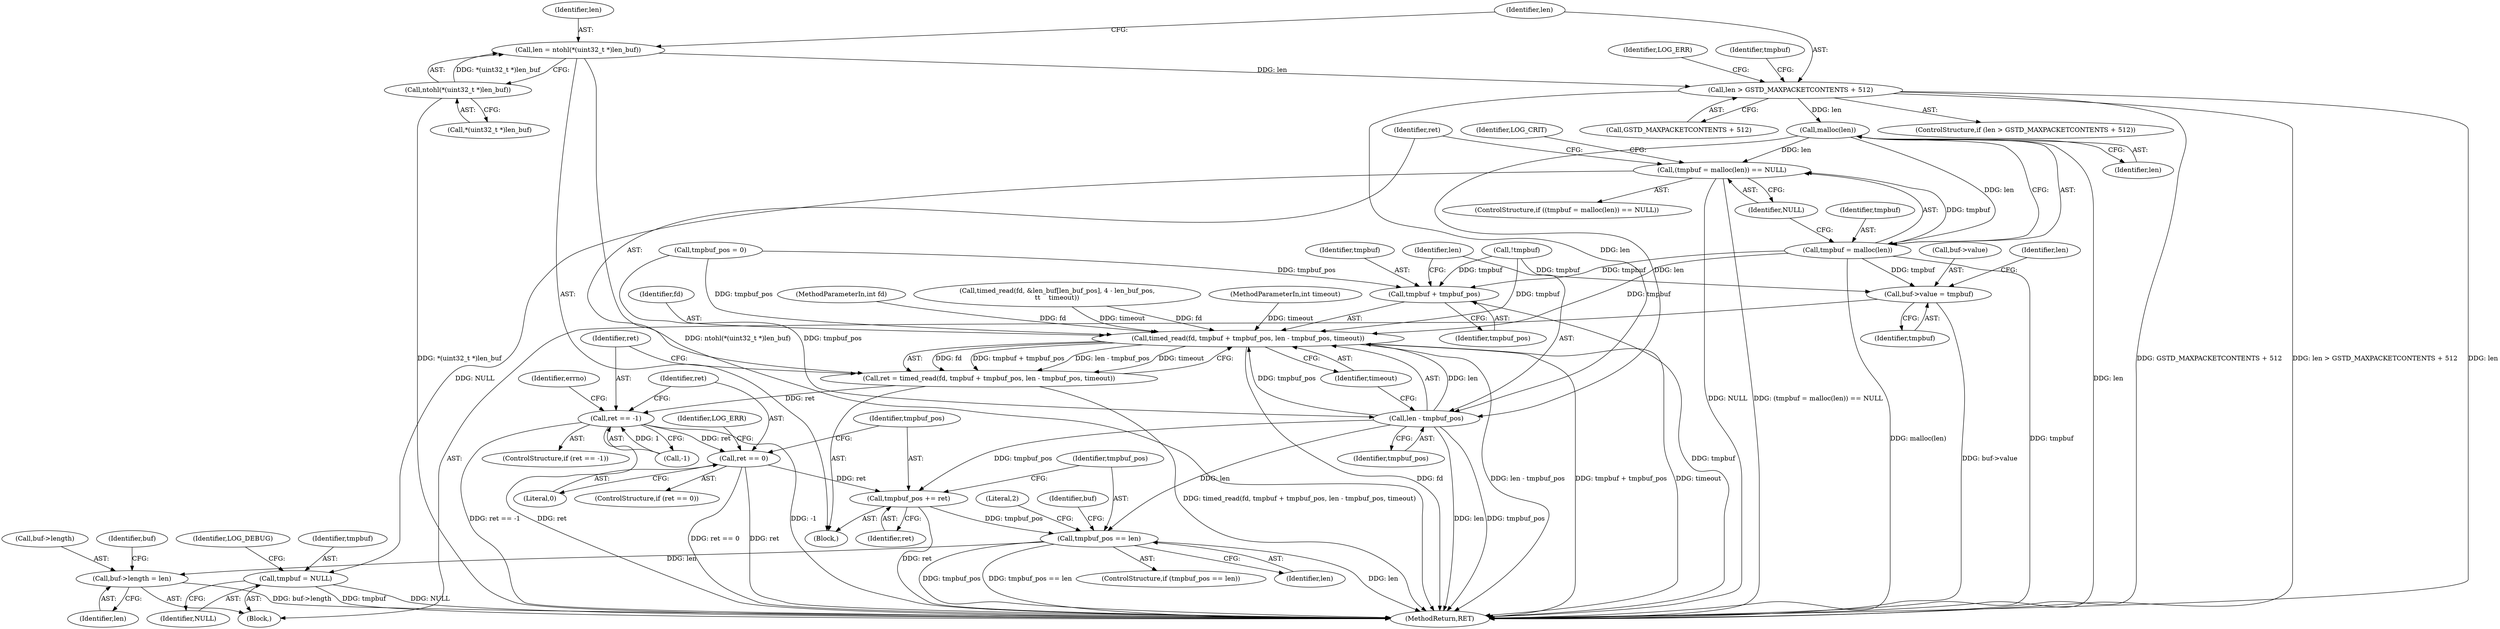 digraph "0_knc_f237f3e09ecbaf59c897f5046538a7b1a3fa40c1_0@API" {
"1000239" [label="(Call,malloc(len))"];
"1000217" [label="(Call,len > GSTD_MAXPACKETCONTENTS + 512)"];
"1000209" [label="(Call,len = ntohl(*(uint32_t *)len_buf))"];
"1000211" [label="(Call,ntohl(*(uint32_t *)len_buf))"];
"1000236" [label="(Call,(tmpbuf = malloc(len)) == NULL)"];
"1000326" [label="(Call,tmpbuf = NULL)"];
"1000237" [label="(Call,tmpbuf = malloc(len))"];
"1000253" [label="(Call,timed_read(fd, tmpbuf + tmpbuf_pos, len - tmpbuf_pos, timeout))"];
"1000251" [label="(Call,ret = timed_read(fd, tmpbuf + tmpbuf_pos, len - tmpbuf_pos, timeout))"];
"1000263" [label="(Call,ret == -1)"];
"1000289" [label="(Call,ret == 0)"];
"1000301" [label="(Call,tmpbuf_pos += ret)"];
"1000305" [label="(Call,tmpbuf_pos == len)"];
"1000309" [label="(Call,buf->length = len)"];
"1000255" [label="(Call,tmpbuf + tmpbuf_pos)"];
"1000314" [label="(Call,buf->value = tmpbuf)"];
"1000258" [label="(Call,len - tmpbuf_pos)"];
"1000307" [label="(Identifier,len)"];
"1000265" [label="(Call,-1)"];
"1000326" [label="(Call,tmpbuf = NULL)"];
"1000109" [label="(MethodParameterIn,int timeout)"];
"1000111" [label="(Block,)"];
"1000219" [label="(Call,GSTD_MAXPACKETCONTENTS + 512)"];
"1000244" [label="(Identifier,LOG_CRIT)"];
"1000308" [label="(Block,)"];
"1000302" [label="(Identifier,tmpbuf_pos)"];
"1000291" [label="(Literal,0)"];
"1000235" [label="(ControlStructure,if ((tmpbuf = malloc(len)) == NULL))"];
"1000340" [label="(Literal,2)"];
"1000303" [label="(Identifier,ret)"];
"1000237" [label="(Call,tmpbuf = malloc(len))"];
"1000232" [label="(Call,!tmpbuf)"];
"1000264" [label="(Identifier,ret)"];
"1000288" [label="(ControlStructure,if (ret == 0))"];
"1000251" [label="(Call,ret = timed_read(fd, tmpbuf + tmpbuf_pos, len - tmpbuf_pos, timeout))"];
"1000315" [label="(Call,buf->value)"];
"1000127" [label="(Call,tmpbuf_pos = 0)"];
"1000212" [label="(Call,*(uint32_t *)len_buf)"];
"1000240" [label="(Identifier,len)"];
"1000236" [label="(Call,(tmpbuf = malloc(len)) == NULL)"];
"1000253" [label="(Call,timed_read(fd, tmpbuf + tmpbuf_pos, len - tmpbuf_pos, timeout))"];
"1000258" [label="(Call,len - tmpbuf_pos)"];
"1000311" [label="(Identifier,buf)"];
"1000256" [label="(Identifier,tmpbuf)"];
"1000255" [label="(Call,tmpbuf + tmpbuf_pos)"];
"1000328" [label="(Identifier,NULL)"];
"1000304" [label="(ControlStructure,if (tmpbuf_pos == len))"];
"1000254" [label="(Identifier,fd)"];
"1000260" [label="(Identifier,tmpbuf_pos)"];
"1000262" [label="(ControlStructure,if (ret == -1))"];
"1000320" [label="(Identifier,len)"];
"1000301" [label="(Call,tmpbuf_pos += ret)"];
"1000257" [label="(Identifier,tmpbuf_pos)"];
"1000211" [label="(Call,ntohl(*(uint32_t *)len_buf))"];
"1000318" [label="(Identifier,tmpbuf)"];
"1000263" [label="(Call,ret == -1)"];
"1000241" [label="(Identifier,NULL)"];
"1000306" [label="(Identifier,tmpbuf_pos)"];
"1000216" [label="(ControlStructure,if (len > GSTD_MAXPACKETCONTENTS + 512))"];
"1000294" [label="(Identifier,LOG_ERR)"];
"1000238" [label="(Identifier,tmpbuf)"];
"1000224" [label="(Identifier,LOG_ERR)"];
"1000239" [label="(Call,malloc(len))"];
"1000217" [label="(Call,len > GSTD_MAXPACKETCONTENTS + 512)"];
"1000310" [label="(Call,buf->length)"];
"1000259" [label="(Identifier,len)"];
"1000210" [label="(Identifier,len)"];
"1000313" [label="(Identifier,len)"];
"1000289" [label="(Call,ret == 0)"];
"1000218" [label="(Identifier,len)"];
"1000107" [label="(MethodParameterIn,int fd)"];
"1000261" [label="(Identifier,timeout)"];
"1000341" [label="(MethodReturn,RET)"];
"1000271" [label="(Identifier,errno)"];
"1000252" [label="(Identifier,ret)"];
"1000233" [label="(Identifier,tmpbuf)"];
"1000209" [label="(Call,len = ntohl(*(uint32_t *)len_buf))"];
"1000330" [label="(Identifier,LOG_DEBUG)"];
"1000316" [label="(Identifier,buf)"];
"1000146" [label="(Call,timed_read(fd, &len_buf[len_buf_pos], 4 - len_buf_pos,\n\t\t    timeout))"];
"1000314" [label="(Call,buf->value = tmpbuf)"];
"1000309" [label="(Call,buf->length = len)"];
"1000305" [label="(Call,tmpbuf_pos == len)"];
"1000327" [label="(Identifier,tmpbuf)"];
"1000290" [label="(Identifier,ret)"];
"1000239" -> "1000237"  [label="AST: "];
"1000239" -> "1000240"  [label="CFG: "];
"1000240" -> "1000239"  [label="AST: "];
"1000237" -> "1000239"  [label="CFG: "];
"1000239" -> "1000341"  [label="DDG: len"];
"1000239" -> "1000236"  [label="DDG: len"];
"1000239" -> "1000237"  [label="DDG: len"];
"1000217" -> "1000239"  [label="DDG: len"];
"1000239" -> "1000258"  [label="DDG: len"];
"1000217" -> "1000216"  [label="AST: "];
"1000217" -> "1000219"  [label="CFG: "];
"1000218" -> "1000217"  [label="AST: "];
"1000219" -> "1000217"  [label="AST: "];
"1000224" -> "1000217"  [label="CFG: "];
"1000233" -> "1000217"  [label="CFG: "];
"1000217" -> "1000341"  [label="DDG: GSTD_MAXPACKETCONTENTS + 512"];
"1000217" -> "1000341"  [label="DDG: len > GSTD_MAXPACKETCONTENTS + 512"];
"1000217" -> "1000341"  [label="DDG: len"];
"1000209" -> "1000217"  [label="DDG: len"];
"1000217" -> "1000258"  [label="DDG: len"];
"1000209" -> "1000111"  [label="AST: "];
"1000209" -> "1000211"  [label="CFG: "];
"1000210" -> "1000209"  [label="AST: "];
"1000211" -> "1000209"  [label="AST: "];
"1000218" -> "1000209"  [label="CFG: "];
"1000209" -> "1000341"  [label="DDG: ntohl(*(uint32_t *)len_buf)"];
"1000211" -> "1000209"  [label="DDG: *(uint32_t *)len_buf"];
"1000211" -> "1000212"  [label="CFG: "];
"1000212" -> "1000211"  [label="AST: "];
"1000211" -> "1000341"  [label="DDG: *(uint32_t *)len_buf"];
"1000236" -> "1000235"  [label="AST: "];
"1000236" -> "1000241"  [label="CFG: "];
"1000237" -> "1000236"  [label="AST: "];
"1000241" -> "1000236"  [label="AST: "];
"1000244" -> "1000236"  [label="CFG: "];
"1000252" -> "1000236"  [label="CFG: "];
"1000236" -> "1000341"  [label="DDG: (tmpbuf = malloc(len)) == NULL"];
"1000236" -> "1000341"  [label="DDG: NULL"];
"1000237" -> "1000236"  [label="DDG: tmpbuf"];
"1000236" -> "1000326"  [label="DDG: NULL"];
"1000326" -> "1000308"  [label="AST: "];
"1000326" -> "1000328"  [label="CFG: "];
"1000327" -> "1000326"  [label="AST: "];
"1000328" -> "1000326"  [label="AST: "];
"1000330" -> "1000326"  [label="CFG: "];
"1000326" -> "1000341"  [label="DDG: NULL"];
"1000326" -> "1000341"  [label="DDG: tmpbuf"];
"1000238" -> "1000237"  [label="AST: "];
"1000241" -> "1000237"  [label="CFG: "];
"1000237" -> "1000341"  [label="DDG: malloc(len)"];
"1000237" -> "1000341"  [label="DDG: tmpbuf"];
"1000237" -> "1000253"  [label="DDG: tmpbuf"];
"1000237" -> "1000255"  [label="DDG: tmpbuf"];
"1000237" -> "1000314"  [label="DDG: tmpbuf"];
"1000253" -> "1000251"  [label="AST: "];
"1000253" -> "1000261"  [label="CFG: "];
"1000254" -> "1000253"  [label="AST: "];
"1000255" -> "1000253"  [label="AST: "];
"1000258" -> "1000253"  [label="AST: "];
"1000261" -> "1000253"  [label="AST: "];
"1000251" -> "1000253"  [label="CFG: "];
"1000253" -> "1000341"  [label="DDG: tmpbuf + tmpbuf_pos"];
"1000253" -> "1000341"  [label="DDG: fd"];
"1000253" -> "1000341"  [label="DDG: len - tmpbuf_pos"];
"1000253" -> "1000341"  [label="DDG: timeout"];
"1000253" -> "1000251"  [label="DDG: fd"];
"1000253" -> "1000251"  [label="DDG: tmpbuf + tmpbuf_pos"];
"1000253" -> "1000251"  [label="DDG: len - tmpbuf_pos"];
"1000253" -> "1000251"  [label="DDG: timeout"];
"1000146" -> "1000253"  [label="DDG: fd"];
"1000146" -> "1000253"  [label="DDG: timeout"];
"1000107" -> "1000253"  [label="DDG: fd"];
"1000232" -> "1000253"  [label="DDG: tmpbuf"];
"1000127" -> "1000253"  [label="DDG: tmpbuf_pos"];
"1000258" -> "1000253"  [label="DDG: len"];
"1000258" -> "1000253"  [label="DDG: tmpbuf_pos"];
"1000109" -> "1000253"  [label="DDG: timeout"];
"1000251" -> "1000111"  [label="AST: "];
"1000252" -> "1000251"  [label="AST: "];
"1000264" -> "1000251"  [label="CFG: "];
"1000251" -> "1000341"  [label="DDG: timed_read(fd, tmpbuf + tmpbuf_pos, len - tmpbuf_pos, timeout)"];
"1000251" -> "1000263"  [label="DDG: ret"];
"1000263" -> "1000262"  [label="AST: "];
"1000263" -> "1000265"  [label="CFG: "];
"1000264" -> "1000263"  [label="AST: "];
"1000265" -> "1000263"  [label="AST: "];
"1000271" -> "1000263"  [label="CFG: "];
"1000290" -> "1000263"  [label="CFG: "];
"1000263" -> "1000341"  [label="DDG: -1"];
"1000263" -> "1000341"  [label="DDG: ret == -1"];
"1000263" -> "1000341"  [label="DDG: ret"];
"1000265" -> "1000263"  [label="DDG: 1"];
"1000263" -> "1000289"  [label="DDG: ret"];
"1000289" -> "1000288"  [label="AST: "];
"1000289" -> "1000291"  [label="CFG: "];
"1000290" -> "1000289"  [label="AST: "];
"1000291" -> "1000289"  [label="AST: "];
"1000294" -> "1000289"  [label="CFG: "];
"1000302" -> "1000289"  [label="CFG: "];
"1000289" -> "1000341"  [label="DDG: ret"];
"1000289" -> "1000341"  [label="DDG: ret == 0"];
"1000289" -> "1000301"  [label="DDG: ret"];
"1000301" -> "1000111"  [label="AST: "];
"1000301" -> "1000303"  [label="CFG: "];
"1000302" -> "1000301"  [label="AST: "];
"1000303" -> "1000301"  [label="AST: "];
"1000306" -> "1000301"  [label="CFG: "];
"1000301" -> "1000341"  [label="DDG: ret"];
"1000258" -> "1000301"  [label="DDG: tmpbuf_pos"];
"1000301" -> "1000305"  [label="DDG: tmpbuf_pos"];
"1000305" -> "1000304"  [label="AST: "];
"1000305" -> "1000307"  [label="CFG: "];
"1000306" -> "1000305"  [label="AST: "];
"1000307" -> "1000305"  [label="AST: "];
"1000311" -> "1000305"  [label="CFG: "];
"1000340" -> "1000305"  [label="CFG: "];
"1000305" -> "1000341"  [label="DDG: tmpbuf_pos == len"];
"1000305" -> "1000341"  [label="DDG: len"];
"1000305" -> "1000341"  [label="DDG: tmpbuf_pos"];
"1000258" -> "1000305"  [label="DDG: len"];
"1000305" -> "1000309"  [label="DDG: len"];
"1000309" -> "1000308"  [label="AST: "];
"1000309" -> "1000313"  [label="CFG: "];
"1000310" -> "1000309"  [label="AST: "];
"1000313" -> "1000309"  [label="AST: "];
"1000316" -> "1000309"  [label="CFG: "];
"1000309" -> "1000341"  [label="DDG: buf->length"];
"1000255" -> "1000257"  [label="CFG: "];
"1000256" -> "1000255"  [label="AST: "];
"1000257" -> "1000255"  [label="AST: "];
"1000259" -> "1000255"  [label="CFG: "];
"1000255" -> "1000341"  [label="DDG: tmpbuf"];
"1000232" -> "1000255"  [label="DDG: tmpbuf"];
"1000127" -> "1000255"  [label="DDG: tmpbuf_pos"];
"1000314" -> "1000308"  [label="AST: "];
"1000314" -> "1000318"  [label="CFG: "];
"1000315" -> "1000314"  [label="AST: "];
"1000318" -> "1000314"  [label="AST: "];
"1000320" -> "1000314"  [label="CFG: "];
"1000314" -> "1000341"  [label="DDG: buf->value"];
"1000232" -> "1000314"  [label="DDG: tmpbuf"];
"1000258" -> "1000260"  [label="CFG: "];
"1000259" -> "1000258"  [label="AST: "];
"1000260" -> "1000258"  [label="AST: "];
"1000261" -> "1000258"  [label="CFG: "];
"1000258" -> "1000341"  [label="DDG: len"];
"1000258" -> "1000341"  [label="DDG: tmpbuf_pos"];
"1000127" -> "1000258"  [label="DDG: tmpbuf_pos"];
}
